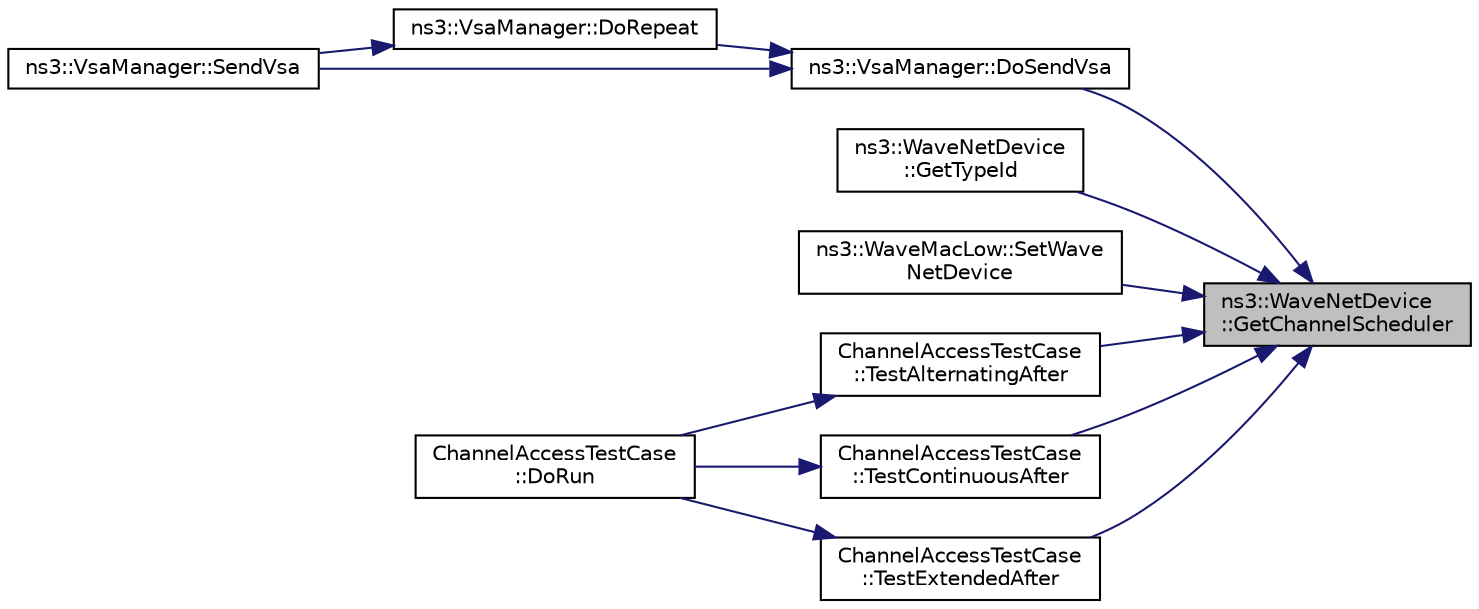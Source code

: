 digraph "ns3::WaveNetDevice::GetChannelScheduler"
{
 // LATEX_PDF_SIZE
  edge [fontname="Helvetica",fontsize="10",labelfontname="Helvetica",labelfontsize="10"];
  node [fontname="Helvetica",fontsize="10",shape=record];
  rankdir="RL";
  Node1 [label="ns3::WaveNetDevice\l::GetChannelScheduler",height=0.2,width=0.4,color="black", fillcolor="grey75", style="filled", fontcolor="black",tooltip=" "];
  Node1 -> Node2 [dir="back",color="midnightblue",fontsize="10",style="solid",fontname="Helvetica"];
  Node2 [label="ns3::VsaManager::DoSendVsa",height=0.2,width=0.4,color="black", fillcolor="white", style="filled",URL="$classns3_1_1_vsa_manager.html#a3d56f68f3b98bd45ccc6c56c9a6244db",tooltip=" "];
  Node2 -> Node3 [dir="back",color="midnightblue",fontsize="10",style="solid",fontname="Helvetica"];
  Node3 [label="ns3::VsaManager::DoRepeat",height=0.2,width=0.4,color="black", fillcolor="white", style="filled",URL="$classns3_1_1_vsa_manager.html#a5731f78c47436e8cb495052b1fe42f65",tooltip=" "];
  Node3 -> Node4 [dir="back",color="midnightblue",fontsize="10",style="solid",fontname="Helvetica"];
  Node4 [label="ns3::VsaManager::SendVsa",height=0.2,width=0.4,color="black", fillcolor="white", style="filled",URL="$classns3_1_1_vsa_manager.html#af896634c89ed0725215aa5da43445295",tooltip=" "];
  Node2 -> Node4 [dir="back",color="midnightblue",fontsize="10",style="solid",fontname="Helvetica"];
  Node1 -> Node5 [dir="back",color="midnightblue",fontsize="10",style="solid",fontname="Helvetica"];
  Node5 [label="ns3::WaveNetDevice\l::GetTypeId",height=0.2,width=0.4,color="black", fillcolor="white", style="filled",URL="$classns3_1_1_wave_net_device.html#a89ef5e155729b91ccf8c5e057bdb31af",tooltip="Get the type ID."];
  Node1 -> Node6 [dir="back",color="midnightblue",fontsize="10",style="solid",fontname="Helvetica"];
  Node6 [label="ns3::WaveMacLow::SetWave\lNetDevice",height=0.2,width=0.4,color="black", fillcolor="white", style="filled",URL="$classns3_1_1_wave_mac_low.html#ae281e92c043000830a4c85261501f50d",tooltip=" "];
  Node1 -> Node7 [dir="back",color="midnightblue",fontsize="10",style="solid",fontname="Helvetica"];
  Node7 [label="ChannelAccessTestCase\l::TestAlternatingAfter",height=0.2,width=0.4,color="black", fillcolor="white", style="filled",URL="$class_channel_access_test_case.html#a1cddefa81cd70fd30ccdfe826ac4e85f",tooltip="Test alternating after function."];
  Node7 -> Node8 [dir="back",color="midnightblue",fontsize="10",style="solid",fontname="Helvetica"];
  Node8 [label="ChannelAccessTestCase\l::DoRun",height=0.2,width=0.4,color="black", fillcolor="white", style="filled",URL="$class_channel_access_test_case.html#ad3169383a172cbaf1ed6b94adbe9d33a",tooltip="Implementation to actually run this TestCase."];
  Node1 -> Node9 [dir="back",color="midnightblue",fontsize="10",style="solid",fontname="Helvetica"];
  Node9 [label="ChannelAccessTestCase\l::TestContinuousAfter",height=0.2,width=0.4,color="black", fillcolor="white", style="filled",URL="$class_channel_access_test_case.html#ab9dcdeeb2318a3a44a4a2680ade3a6e1",tooltip="Test continuous after function."];
  Node9 -> Node8 [dir="back",color="midnightblue",fontsize="10",style="solid",fontname="Helvetica"];
  Node1 -> Node10 [dir="back",color="midnightblue",fontsize="10",style="solid",fontname="Helvetica"];
  Node10 [label="ChannelAccessTestCase\l::TestExtendedAfter",height=0.2,width=0.4,color="black", fillcolor="white", style="filled",URL="$class_channel_access_test_case.html#a9578cc501b608d9772c3ded4e6619c17",tooltip="Test extended after function."];
  Node10 -> Node8 [dir="back",color="midnightblue",fontsize="10",style="solid",fontname="Helvetica"];
}
